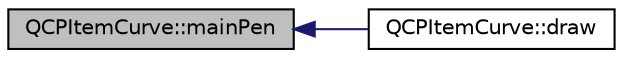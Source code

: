 digraph "QCPItemCurve::mainPen"
{
  edge [fontname="Helvetica",fontsize="10",labelfontname="Helvetica",labelfontsize="10"];
  node [fontname="Helvetica",fontsize="10",shape=record];
  rankdir="LR";
  Node28 [label="QCPItemCurve::mainPen",height=0.2,width=0.4,color="black", fillcolor="grey75", style="filled", fontcolor="black"];
  Node28 -> Node29 [dir="back",color="midnightblue",fontsize="10",style="solid",fontname="Helvetica"];
  Node29 [label="QCPItemCurve::draw",height=0.2,width=0.4,color="black", fillcolor="white", style="filled",URL="$class_q_c_p_item_curve.html#a56cb5b72cd02db2eda598274a39839a9"];
}
